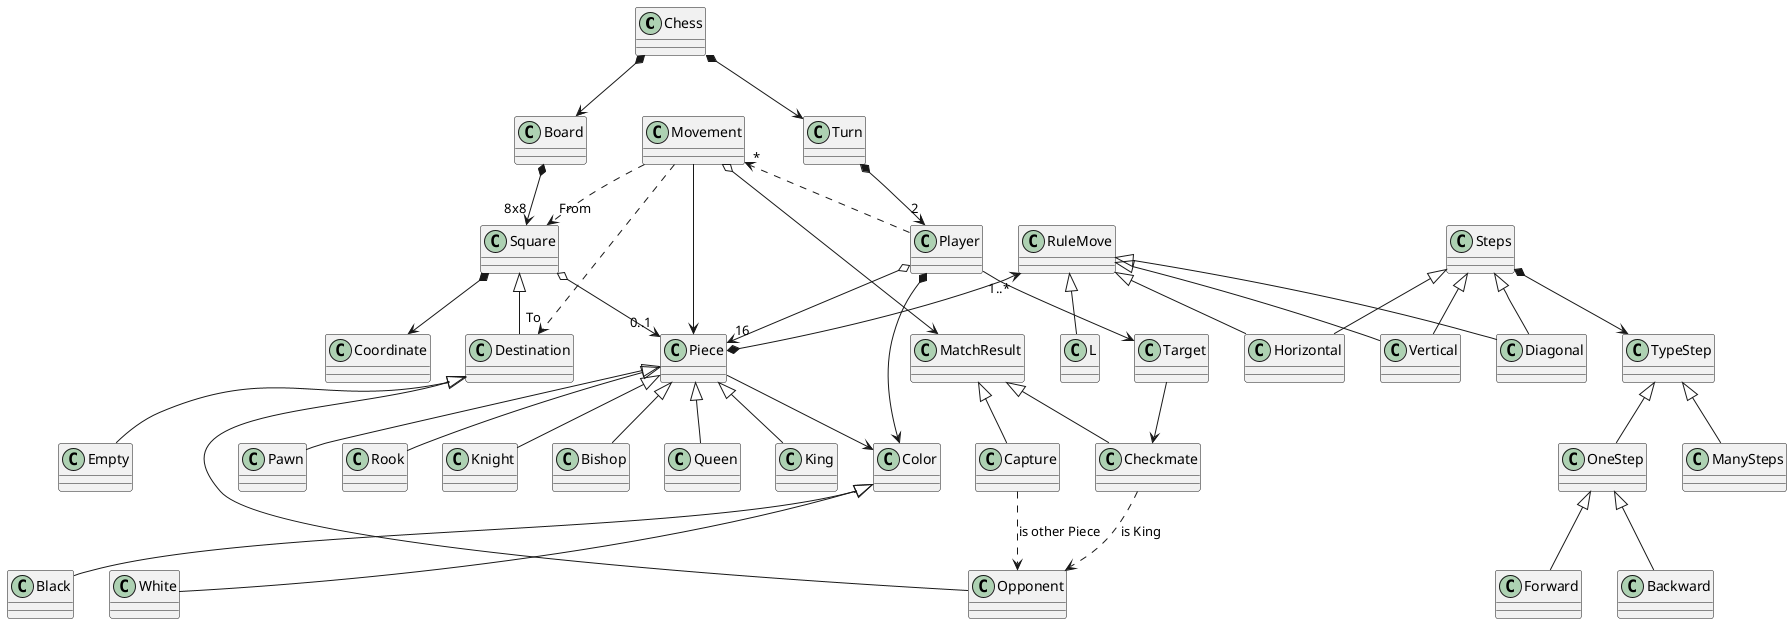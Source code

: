 @startuml Chess

	class Chess
	
	
	
    class Square
	class Empty
	class Opponent
    
    class Coordinate
    
	together {
		class Player	
		class RuleMove
	
	}
	
		class Board
		class Piece
		
	

	
		class Movement
		class Turn
		class RuleMove
	
	
	class Pawn
	class Rook
	class Knight
	class Bishop
	class Queen
	class King
	class Color
	class White
	class Black
	
	
	class Checkmate
	class Capture

	class Target
	class Steps
	class TypeStep
	class OneStep
	class Forward
	class Backward
	class ManySteps
	class Destination
	class Checkmate

	Chess *--> Turn
	Chess *--> Board
	Turn *--> "2" Player

    Board *--> "8x8" Square

	Player ..> "*" Movement
	Player *--> Color
	Player o--> "16" Piece
	/'Player *-- King
	Player *-- Queen
	Player *-- "2" Bishop
	Player *-- "2" Knight
	Player *-- "2" Rook
	Player *-- "8" Pawn
	'/
	Player --> Target
	Target --> Checkmate

	Color <|-- White
	Color <|-- Black

	Piece *--> "1..*" RuleMove
	Piece <|-- Pawn
	Piece <|-- Bishop
	Piece <|-- Knight
	Piece <|-- Rook
	Piece <|-- Queen
	Piece <|-- King

	Piece --> Color

	Movement ..> "To" Destination
    Movement ..> "From" Square
	Movement --> Piece
	Movement o--> MatchResult

	MatchResult ^-- Checkmate
	MatchResult ^-- Capture
	Checkmate ..>  Opponent : "is King"
	Capture ..>  Opponent : "is other Piece"

	Square o--> "0..1" Piece
    Square <|-- Destination
    Square *--> Coordinate

	Destination <|-- Empty
	Destination <|-- Opponent
	'Opponent <|-- Target
	'Target --> King	

	RuleMove <|-- Horizontal
	RuleMove <|-- Vertical
	RuleMove <|-- Diagonal
	RuleMove <|-- L

	
	Steps *--> TypeStep
	TypeStep ^-- OneStep
		OneStep ^-- Forward
		OneStep ^-- Backward
	TypeStep ^-- ManySteps
	Steps ^-- Horizontal
	Steps ^-- Vertical
	Steps ^-- Diagonal

	

@enduml